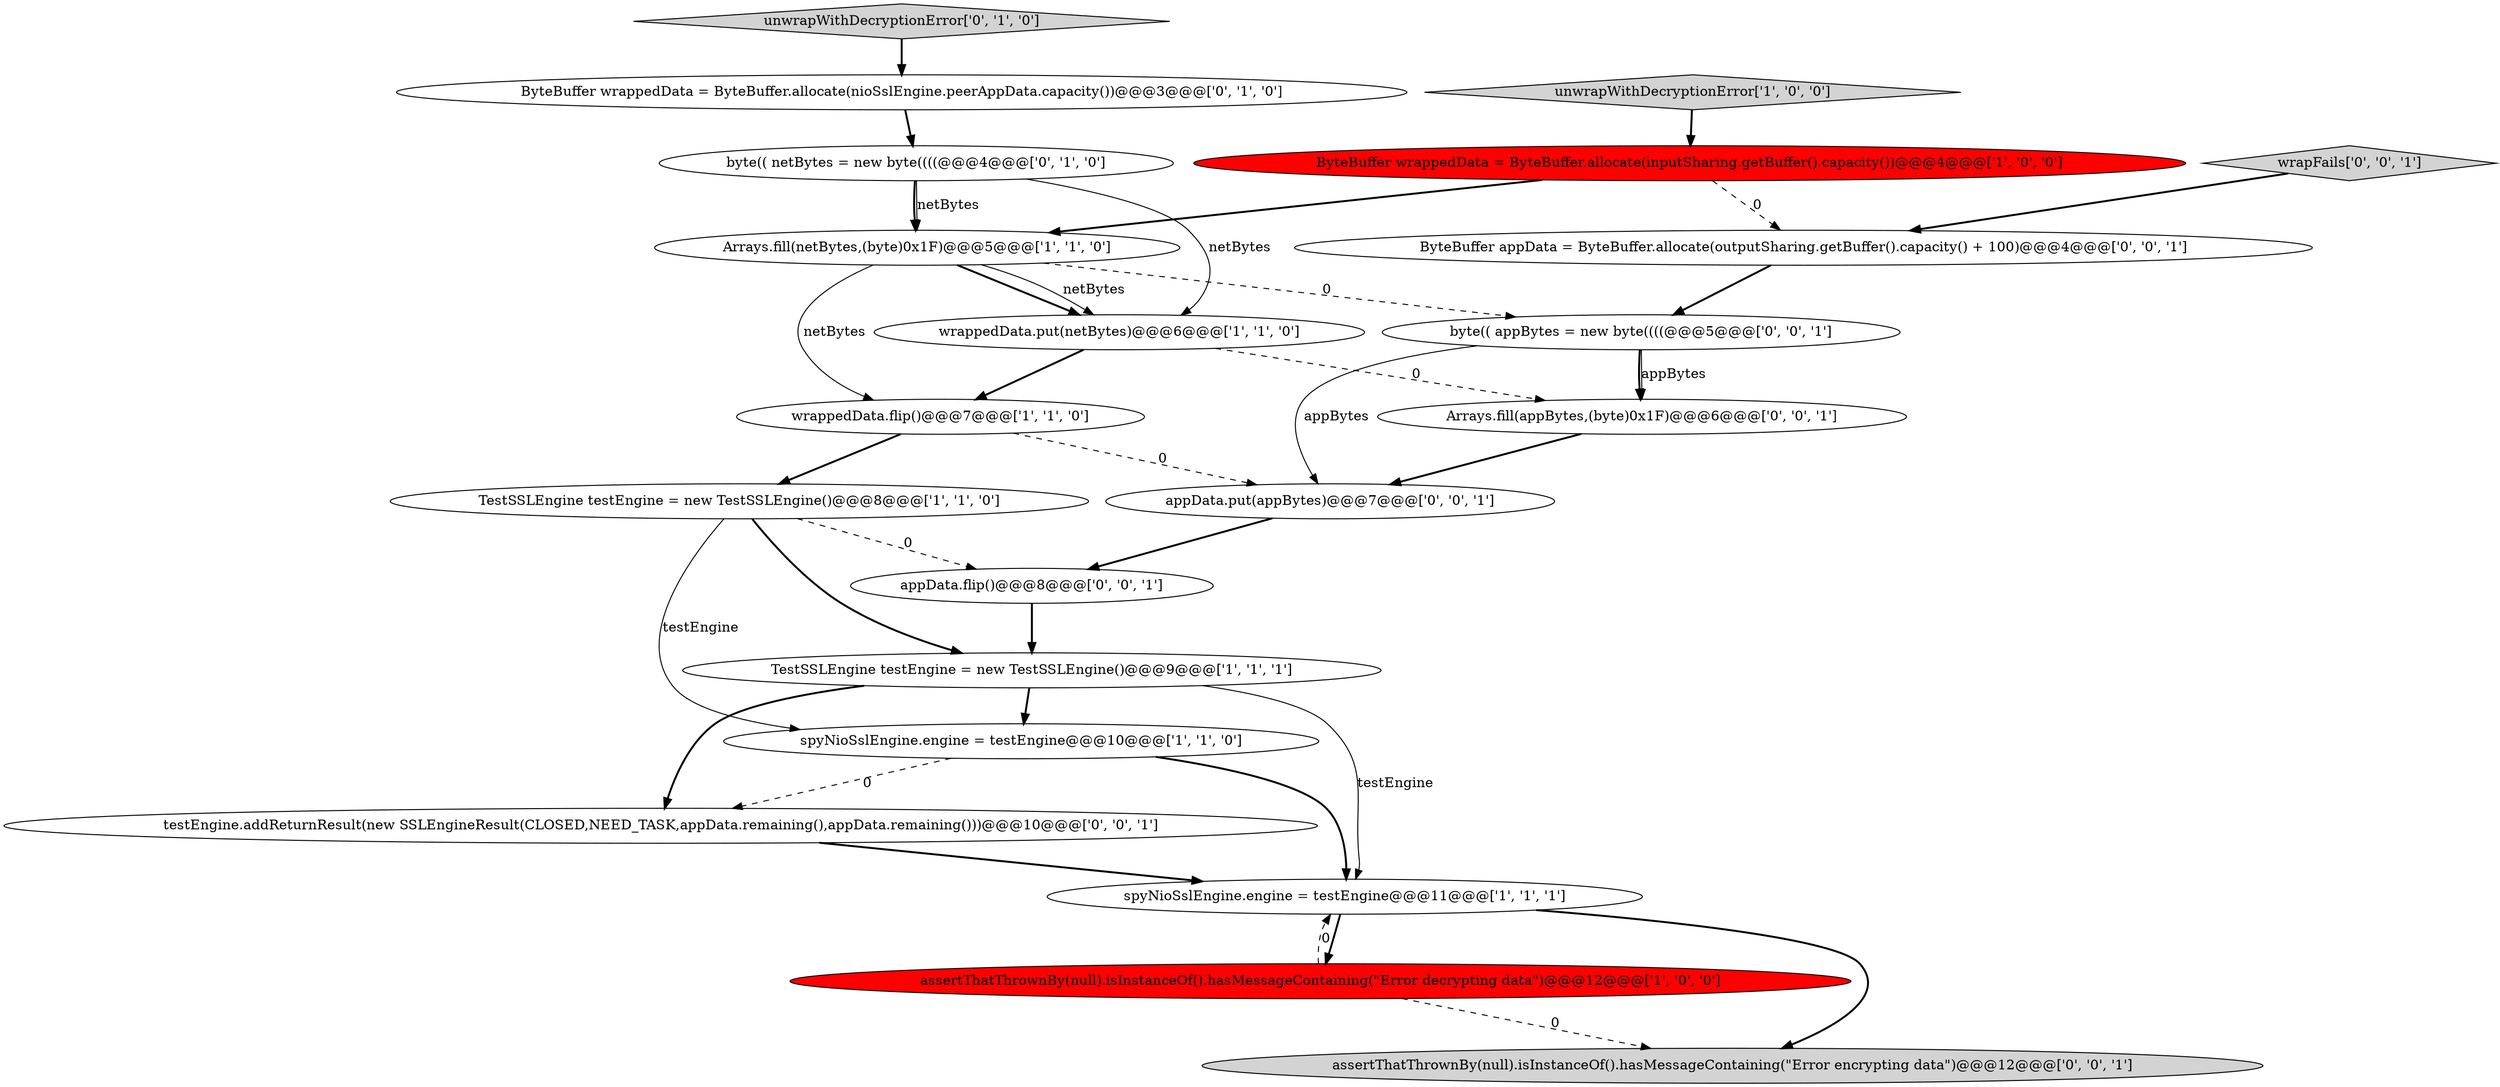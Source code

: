 digraph {
1 [style = filled, label = "wrappedData.flip()@@@7@@@['1', '1', '0']", fillcolor = white, shape = ellipse image = "AAA0AAABBB1BBB"];
2 [style = filled, label = "assertThatThrownBy(null).isInstanceOf().hasMessageContaining(\"Error decrypting data\")@@@12@@@['1', '0', '0']", fillcolor = red, shape = ellipse image = "AAA1AAABBB1BBB"];
14 [style = filled, label = "Arrays.fill(appBytes,(byte)0x1F)@@@6@@@['0', '0', '1']", fillcolor = white, shape = ellipse image = "AAA0AAABBB3BBB"];
5 [style = filled, label = "spyNioSslEngine.engine = testEngine@@@10@@@['1', '1', '0']", fillcolor = white, shape = ellipse image = "AAA0AAABBB1BBB"];
20 [style = filled, label = "assertThatThrownBy(null).isInstanceOf().hasMessageContaining(\"Error encrypting data\")@@@12@@@['0', '0', '1']", fillcolor = lightgray, shape = ellipse image = "AAA0AAABBB3BBB"];
15 [style = filled, label = "testEngine.addReturnResult(new SSLEngineResult(CLOSED,NEED_TASK,appData.remaining(),appData.remaining()))@@@10@@@['0', '0', '1']", fillcolor = white, shape = ellipse image = "AAA0AAABBB3BBB"];
7 [style = filled, label = "ByteBuffer wrappedData = ByteBuffer.allocate(inputSharing.getBuffer().capacity())@@@4@@@['1', '0', '0']", fillcolor = red, shape = ellipse image = "AAA1AAABBB1BBB"];
6 [style = filled, label = "Arrays.fill(netBytes,(byte)0x1F)@@@5@@@['1', '1', '0']", fillcolor = white, shape = ellipse image = "AAA0AAABBB1BBB"];
8 [style = filled, label = "spyNioSslEngine.engine = testEngine@@@11@@@['1', '1', '1']", fillcolor = white, shape = ellipse image = "AAA0AAABBB1BBB"];
11 [style = filled, label = "byte(( netBytes = new byte((((@@@4@@@['0', '1', '0']", fillcolor = white, shape = ellipse image = "AAA0AAABBB2BBB"];
19 [style = filled, label = "appData.flip()@@@8@@@['0', '0', '1']", fillcolor = white, shape = ellipse image = "AAA0AAABBB3BBB"];
16 [style = filled, label = "wrapFails['0', '0', '1']", fillcolor = lightgray, shape = diamond image = "AAA0AAABBB3BBB"];
18 [style = filled, label = "ByteBuffer appData = ByteBuffer.allocate(outputSharing.getBuffer().capacity() + 100)@@@4@@@['0', '0', '1']", fillcolor = white, shape = ellipse image = "AAA0AAABBB3BBB"];
3 [style = filled, label = "TestSSLEngine testEngine = new TestSSLEngine()@@@9@@@['1', '1', '1']", fillcolor = white, shape = ellipse image = "AAA0AAABBB1BBB"];
13 [style = filled, label = "appData.put(appBytes)@@@7@@@['0', '0', '1']", fillcolor = white, shape = ellipse image = "AAA0AAABBB3BBB"];
0 [style = filled, label = "unwrapWithDecryptionError['1', '0', '0']", fillcolor = lightgray, shape = diamond image = "AAA0AAABBB1BBB"];
9 [style = filled, label = "TestSSLEngine testEngine = new TestSSLEngine()@@@8@@@['1', '1', '0']", fillcolor = white, shape = ellipse image = "AAA0AAABBB1BBB"];
4 [style = filled, label = "wrappedData.put(netBytes)@@@6@@@['1', '1', '0']", fillcolor = white, shape = ellipse image = "AAA0AAABBB1BBB"];
10 [style = filled, label = "unwrapWithDecryptionError['0', '1', '0']", fillcolor = lightgray, shape = diamond image = "AAA0AAABBB2BBB"];
12 [style = filled, label = "ByteBuffer wrappedData = ByteBuffer.allocate(nioSslEngine.peerAppData.capacity())@@@3@@@['0', '1', '0']", fillcolor = white, shape = ellipse image = "AAA0AAABBB2BBB"];
17 [style = filled, label = "byte(( appBytes = new byte((((@@@5@@@['0', '0', '1']", fillcolor = white, shape = ellipse image = "AAA0AAABBB3BBB"];
5->8 [style = bold, label=""];
16->18 [style = bold, label=""];
2->20 [style = dashed, label="0"];
7->18 [style = dashed, label="0"];
11->6 [style = bold, label=""];
12->11 [style = bold, label=""];
18->17 [style = bold, label=""];
17->13 [style = solid, label="appBytes"];
9->5 [style = solid, label="testEngine"];
6->17 [style = dashed, label="0"];
3->15 [style = bold, label=""];
2->8 [style = dashed, label="0"];
1->9 [style = bold, label=""];
0->7 [style = bold, label=""];
1->13 [style = dashed, label="0"];
9->19 [style = dashed, label="0"];
6->4 [style = bold, label=""];
3->5 [style = bold, label=""];
13->19 [style = bold, label=""];
8->20 [style = bold, label=""];
8->2 [style = bold, label=""];
17->14 [style = bold, label=""];
10->12 [style = bold, label=""];
7->6 [style = bold, label=""];
11->4 [style = solid, label="netBytes"];
6->1 [style = solid, label="netBytes"];
9->3 [style = bold, label=""];
11->6 [style = solid, label="netBytes"];
4->1 [style = bold, label=""];
4->14 [style = dashed, label="0"];
14->13 [style = bold, label=""];
6->4 [style = solid, label="netBytes"];
5->15 [style = dashed, label="0"];
17->14 [style = solid, label="appBytes"];
19->3 [style = bold, label=""];
15->8 [style = bold, label=""];
3->8 [style = solid, label="testEngine"];
}
